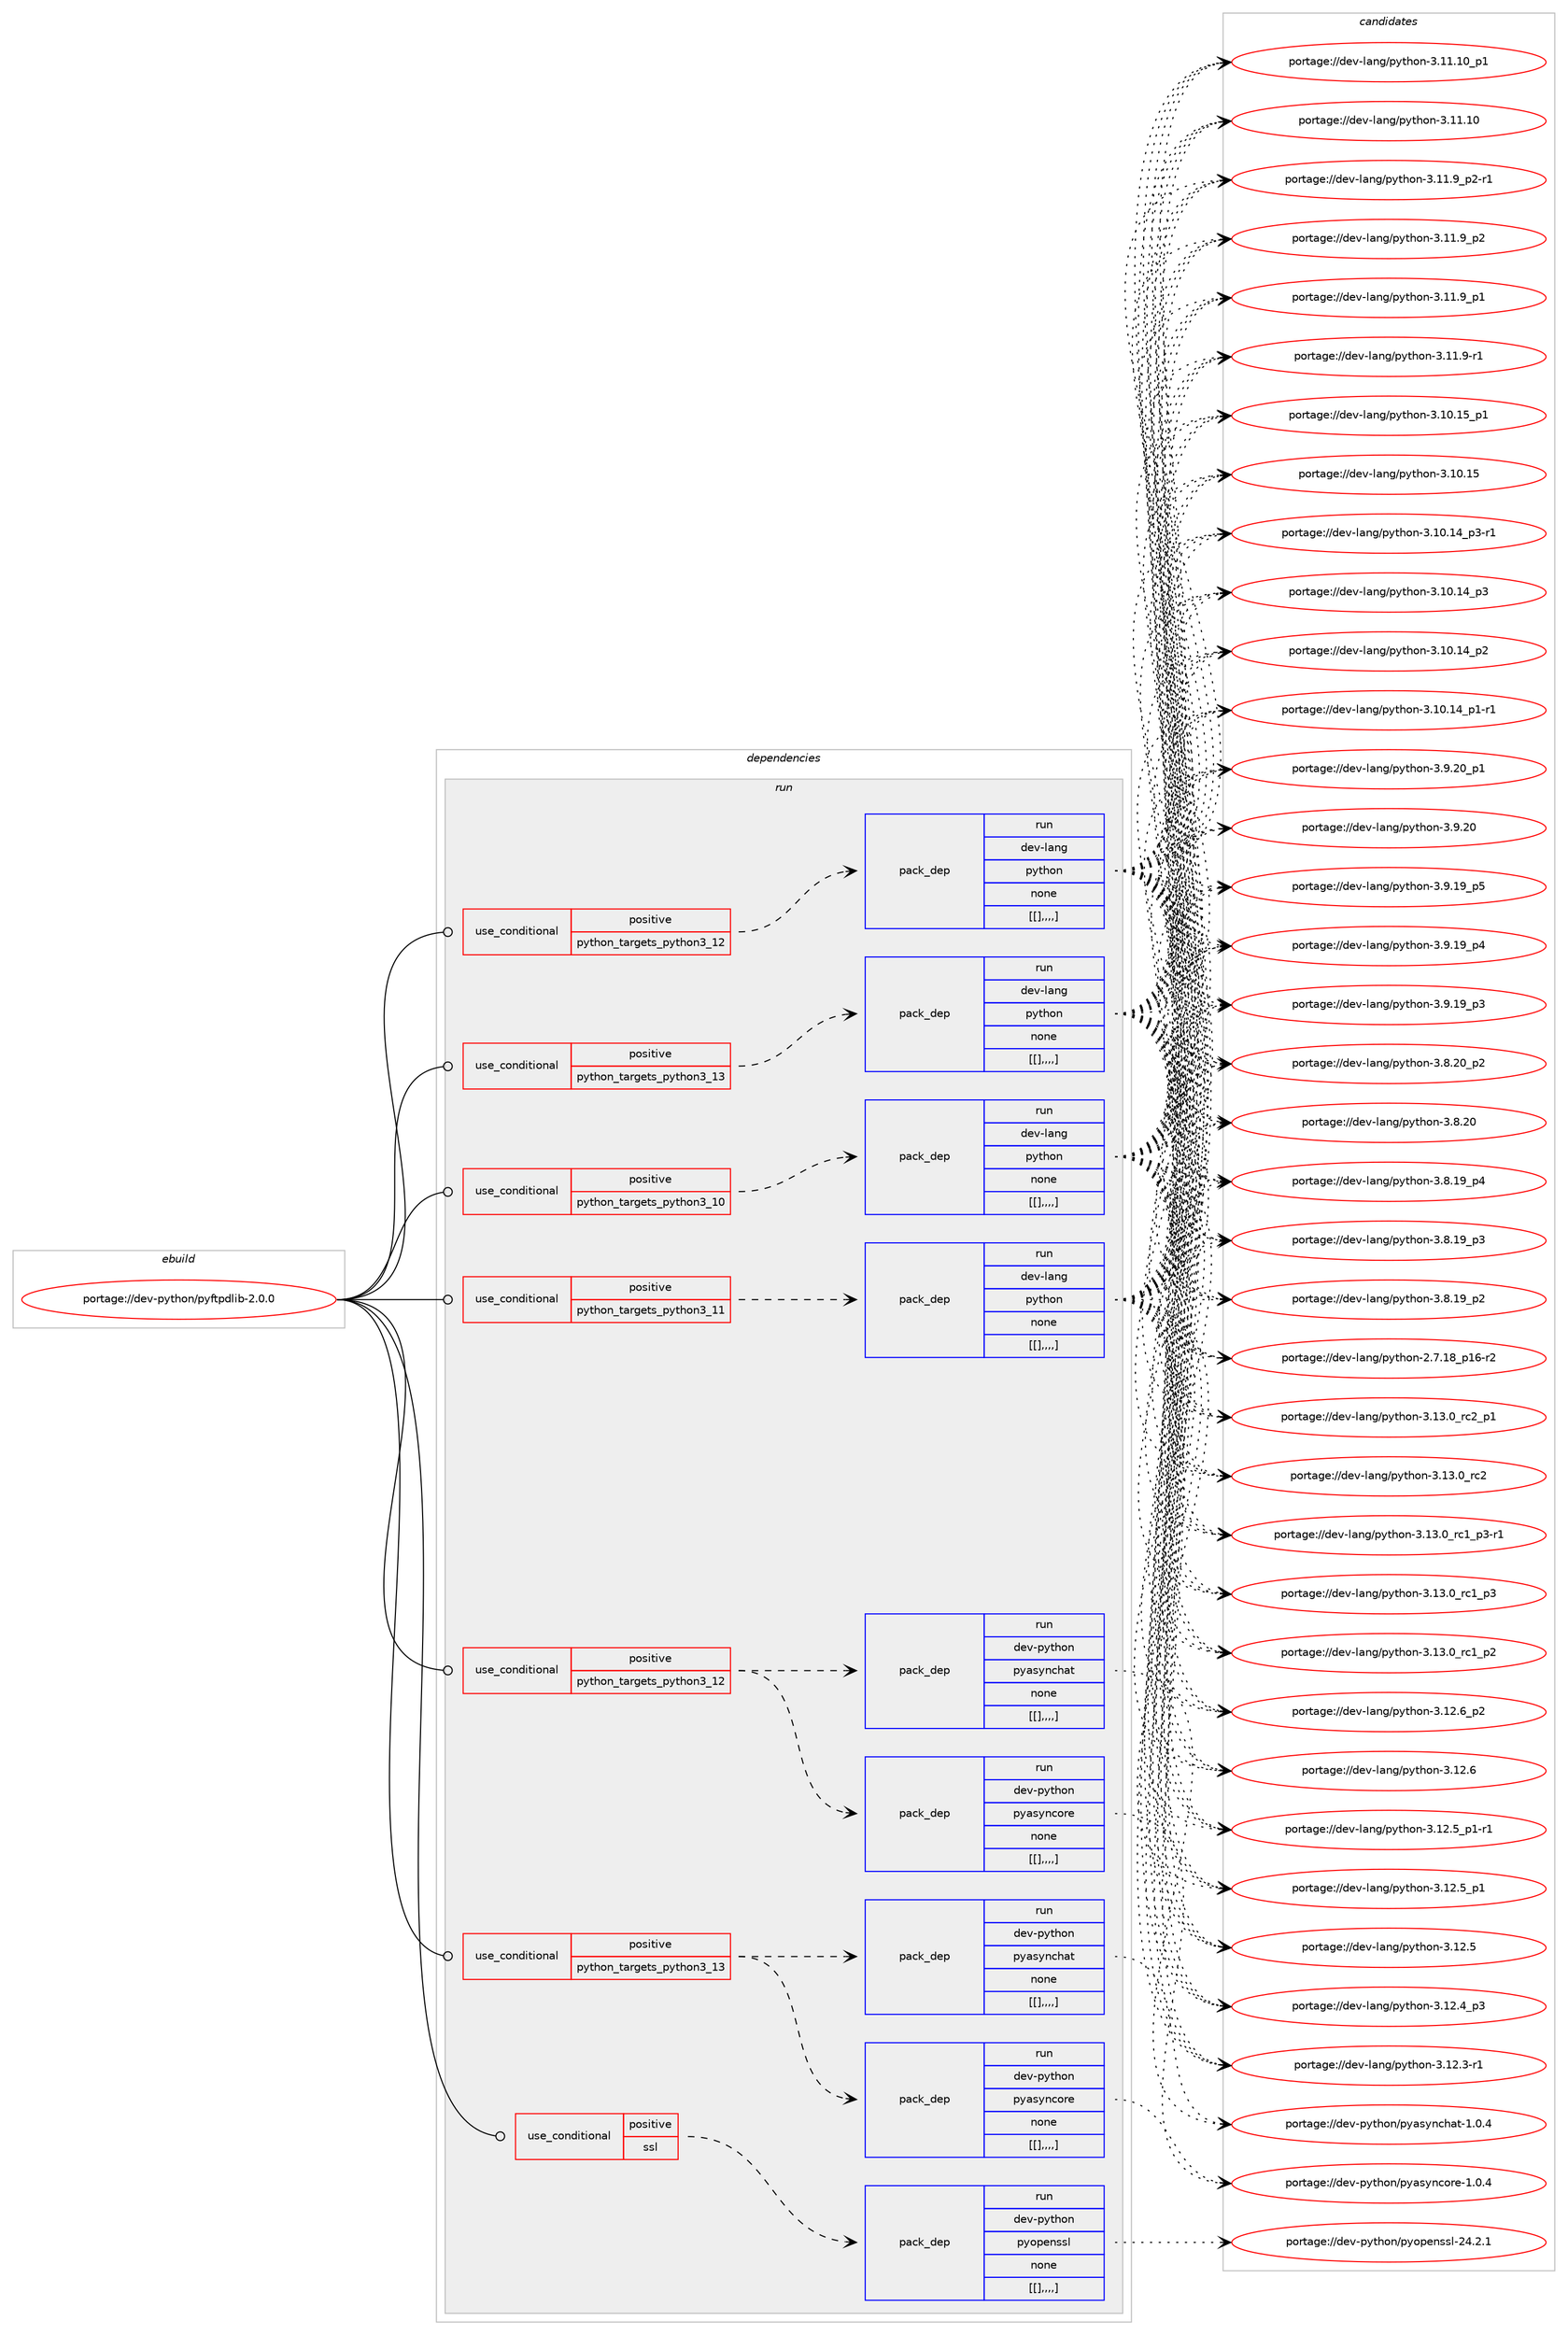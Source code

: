 digraph prolog {

# *************
# Graph options
# *************

newrank=true;
concentrate=true;
compound=true;
graph [rankdir=LR,fontname=Helvetica,fontsize=10,ranksep=1.5];#, ranksep=2.5, nodesep=0.2];
edge  [arrowhead=vee];
node  [fontname=Helvetica,fontsize=10];

# **********
# The ebuild
# **********

subgraph cluster_leftcol {
color=gray;
label=<<i>ebuild</i>>;
id [label="portage://dev-python/pyftpdlib-2.0.0", color=red, width=4, href="../dev-python/pyftpdlib-2.0.0.svg"];
}

# ****************
# The dependencies
# ****************

subgraph cluster_midcol {
color=gray;
label=<<i>dependencies</i>>;
subgraph cluster_compile {
fillcolor="#eeeeee";
style=filled;
label=<<i>compile</i>>;
}
subgraph cluster_compileandrun {
fillcolor="#eeeeee";
style=filled;
label=<<i>compile and run</i>>;
}
subgraph cluster_run {
fillcolor="#eeeeee";
style=filled;
label=<<i>run</i>>;
subgraph cond38324 {
dependency158982 [label=<<TABLE BORDER="0" CELLBORDER="1" CELLSPACING="0" CELLPADDING="4"><TR><TD ROWSPAN="3" CELLPADDING="10">use_conditional</TD></TR><TR><TD>positive</TD></TR><TR><TD>python_targets_python3_10</TD></TR></TABLE>>, shape=none, color=red];
subgraph pack119441 {
dependency158983 [label=<<TABLE BORDER="0" CELLBORDER="1" CELLSPACING="0" CELLPADDING="4" WIDTH="220"><TR><TD ROWSPAN="6" CELLPADDING="30">pack_dep</TD></TR><TR><TD WIDTH="110">run</TD></TR><TR><TD>dev-lang</TD></TR><TR><TD>python</TD></TR><TR><TD>none</TD></TR><TR><TD>[[],,,,]</TD></TR></TABLE>>, shape=none, color=blue];
}
dependency158982:e -> dependency158983:w [weight=20,style="dashed",arrowhead="vee"];
}
id:e -> dependency158982:w [weight=20,style="solid",arrowhead="odot"];
subgraph cond38325 {
dependency158984 [label=<<TABLE BORDER="0" CELLBORDER="1" CELLSPACING="0" CELLPADDING="4"><TR><TD ROWSPAN="3" CELLPADDING="10">use_conditional</TD></TR><TR><TD>positive</TD></TR><TR><TD>python_targets_python3_11</TD></TR></TABLE>>, shape=none, color=red];
subgraph pack119442 {
dependency158985 [label=<<TABLE BORDER="0" CELLBORDER="1" CELLSPACING="0" CELLPADDING="4" WIDTH="220"><TR><TD ROWSPAN="6" CELLPADDING="30">pack_dep</TD></TR><TR><TD WIDTH="110">run</TD></TR><TR><TD>dev-lang</TD></TR><TR><TD>python</TD></TR><TR><TD>none</TD></TR><TR><TD>[[],,,,]</TD></TR></TABLE>>, shape=none, color=blue];
}
dependency158984:e -> dependency158985:w [weight=20,style="dashed",arrowhead="vee"];
}
id:e -> dependency158984:w [weight=20,style="solid",arrowhead="odot"];
subgraph cond38326 {
dependency158986 [label=<<TABLE BORDER="0" CELLBORDER="1" CELLSPACING="0" CELLPADDING="4"><TR><TD ROWSPAN="3" CELLPADDING="10">use_conditional</TD></TR><TR><TD>positive</TD></TR><TR><TD>python_targets_python3_12</TD></TR></TABLE>>, shape=none, color=red];
subgraph pack119443 {
dependency158987 [label=<<TABLE BORDER="0" CELLBORDER="1" CELLSPACING="0" CELLPADDING="4" WIDTH="220"><TR><TD ROWSPAN="6" CELLPADDING="30">pack_dep</TD></TR><TR><TD WIDTH="110">run</TD></TR><TR><TD>dev-lang</TD></TR><TR><TD>python</TD></TR><TR><TD>none</TD></TR><TR><TD>[[],,,,]</TD></TR></TABLE>>, shape=none, color=blue];
}
dependency158986:e -> dependency158987:w [weight=20,style="dashed",arrowhead="vee"];
}
id:e -> dependency158986:w [weight=20,style="solid",arrowhead="odot"];
subgraph cond38327 {
dependency158988 [label=<<TABLE BORDER="0" CELLBORDER="1" CELLSPACING="0" CELLPADDING="4"><TR><TD ROWSPAN="3" CELLPADDING="10">use_conditional</TD></TR><TR><TD>positive</TD></TR><TR><TD>python_targets_python3_12</TD></TR></TABLE>>, shape=none, color=red];
subgraph pack119444 {
dependency158989 [label=<<TABLE BORDER="0" CELLBORDER="1" CELLSPACING="0" CELLPADDING="4" WIDTH="220"><TR><TD ROWSPAN="6" CELLPADDING="30">pack_dep</TD></TR><TR><TD WIDTH="110">run</TD></TR><TR><TD>dev-python</TD></TR><TR><TD>pyasynchat</TD></TR><TR><TD>none</TD></TR><TR><TD>[[],,,,]</TD></TR></TABLE>>, shape=none, color=blue];
}
dependency158988:e -> dependency158989:w [weight=20,style="dashed",arrowhead="vee"];
subgraph pack119445 {
dependency158990 [label=<<TABLE BORDER="0" CELLBORDER="1" CELLSPACING="0" CELLPADDING="4" WIDTH="220"><TR><TD ROWSPAN="6" CELLPADDING="30">pack_dep</TD></TR><TR><TD WIDTH="110">run</TD></TR><TR><TD>dev-python</TD></TR><TR><TD>pyasyncore</TD></TR><TR><TD>none</TD></TR><TR><TD>[[],,,,]</TD></TR></TABLE>>, shape=none, color=blue];
}
dependency158988:e -> dependency158990:w [weight=20,style="dashed",arrowhead="vee"];
}
id:e -> dependency158988:w [weight=20,style="solid",arrowhead="odot"];
subgraph cond38328 {
dependency158991 [label=<<TABLE BORDER="0" CELLBORDER="1" CELLSPACING="0" CELLPADDING="4"><TR><TD ROWSPAN="3" CELLPADDING="10">use_conditional</TD></TR><TR><TD>positive</TD></TR><TR><TD>python_targets_python3_13</TD></TR></TABLE>>, shape=none, color=red];
subgraph pack119446 {
dependency158992 [label=<<TABLE BORDER="0" CELLBORDER="1" CELLSPACING="0" CELLPADDING="4" WIDTH="220"><TR><TD ROWSPAN="6" CELLPADDING="30">pack_dep</TD></TR><TR><TD WIDTH="110">run</TD></TR><TR><TD>dev-lang</TD></TR><TR><TD>python</TD></TR><TR><TD>none</TD></TR><TR><TD>[[],,,,]</TD></TR></TABLE>>, shape=none, color=blue];
}
dependency158991:e -> dependency158992:w [weight=20,style="dashed",arrowhead="vee"];
}
id:e -> dependency158991:w [weight=20,style="solid",arrowhead="odot"];
subgraph cond38329 {
dependency158993 [label=<<TABLE BORDER="0" CELLBORDER="1" CELLSPACING="0" CELLPADDING="4"><TR><TD ROWSPAN="3" CELLPADDING="10">use_conditional</TD></TR><TR><TD>positive</TD></TR><TR><TD>python_targets_python3_13</TD></TR></TABLE>>, shape=none, color=red];
subgraph pack119447 {
dependency158994 [label=<<TABLE BORDER="0" CELLBORDER="1" CELLSPACING="0" CELLPADDING="4" WIDTH="220"><TR><TD ROWSPAN="6" CELLPADDING="30">pack_dep</TD></TR><TR><TD WIDTH="110">run</TD></TR><TR><TD>dev-python</TD></TR><TR><TD>pyasynchat</TD></TR><TR><TD>none</TD></TR><TR><TD>[[],,,,]</TD></TR></TABLE>>, shape=none, color=blue];
}
dependency158993:e -> dependency158994:w [weight=20,style="dashed",arrowhead="vee"];
subgraph pack119448 {
dependency158995 [label=<<TABLE BORDER="0" CELLBORDER="1" CELLSPACING="0" CELLPADDING="4" WIDTH="220"><TR><TD ROWSPAN="6" CELLPADDING="30">pack_dep</TD></TR><TR><TD WIDTH="110">run</TD></TR><TR><TD>dev-python</TD></TR><TR><TD>pyasyncore</TD></TR><TR><TD>none</TD></TR><TR><TD>[[],,,,]</TD></TR></TABLE>>, shape=none, color=blue];
}
dependency158993:e -> dependency158995:w [weight=20,style="dashed",arrowhead="vee"];
}
id:e -> dependency158993:w [weight=20,style="solid",arrowhead="odot"];
subgraph cond38330 {
dependency158996 [label=<<TABLE BORDER="0" CELLBORDER="1" CELLSPACING="0" CELLPADDING="4"><TR><TD ROWSPAN="3" CELLPADDING="10">use_conditional</TD></TR><TR><TD>positive</TD></TR><TR><TD>ssl</TD></TR></TABLE>>, shape=none, color=red];
subgraph pack119449 {
dependency158997 [label=<<TABLE BORDER="0" CELLBORDER="1" CELLSPACING="0" CELLPADDING="4" WIDTH="220"><TR><TD ROWSPAN="6" CELLPADDING="30">pack_dep</TD></TR><TR><TD WIDTH="110">run</TD></TR><TR><TD>dev-python</TD></TR><TR><TD>pyopenssl</TD></TR><TR><TD>none</TD></TR><TR><TD>[[],,,,]</TD></TR></TABLE>>, shape=none, color=blue];
}
dependency158996:e -> dependency158997:w [weight=20,style="dashed",arrowhead="vee"];
}
id:e -> dependency158996:w [weight=20,style="solid",arrowhead="odot"];
}
}

# **************
# The candidates
# **************

subgraph cluster_choices {
rank=same;
color=gray;
label=<<i>candidates</i>>;

subgraph choice119441 {
color=black;
nodesep=1;
choice100101118451089711010347112121116104111110455146495146489511499509511249 [label="portage://dev-lang/python-3.13.0_rc2_p1", color=red, width=4,href="../dev-lang/python-3.13.0_rc2_p1.svg"];
choice10010111845108971101034711212111610411111045514649514648951149950 [label="portage://dev-lang/python-3.13.0_rc2", color=red, width=4,href="../dev-lang/python-3.13.0_rc2.svg"];
choice1001011184510897110103471121211161041111104551464951464895114994995112514511449 [label="portage://dev-lang/python-3.13.0_rc1_p3-r1", color=red, width=4,href="../dev-lang/python-3.13.0_rc1_p3-r1.svg"];
choice100101118451089711010347112121116104111110455146495146489511499499511251 [label="portage://dev-lang/python-3.13.0_rc1_p3", color=red, width=4,href="../dev-lang/python-3.13.0_rc1_p3.svg"];
choice100101118451089711010347112121116104111110455146495146489511499499511250 [label="portage://dev-lang/python-3.13.0_rc1_p2", color=red, width=4,href="../dev-lang/python-3.13.0_rc1_p2.svg"];
choice100101118451089711010347112121116104111110455146495046549511250 [label="portage://dev-lang/python-3.12.6_p2", color=red, width=4,href="../dev-lang/python-3.12.6_p2.svg"];
choice10010111845108971101034711212111610411111045514649504654 [label="portage://dev-lang/python-3.12.6", color=red, width=4,href="../dev-lang/python-3.12.6.svg"];
choice1001011184510897110103471121211161041111104551464950465395112494511449 [label="portage://dev-lang/python-3.12.5_p1-r1", color=red, width=4,href="../dev-lang/python-3.12.5_p1-r1.svg"];
choice100101118451089711010347112121116104111110455146495046539511249 [label="portage://dev-lang/python-3.12.5_p1", color=red, width=4,href="../dev-lang/python-3.12.5_p1.svg"];
choice10010111845108971101034711212111610411111045514649504653 [label="portage://dev-lang/python-3.12.5", color=red, width=4,href="../dev-lang/python-3.12.5.svg"];
choice100101118451089711010347112121116104111110455146495046529511251 [label="portage://dev-lang/python-3.12.4_p3", color=red, width=4,href="../dev-lang/python-3.12.4_p3.svg"];
choice100101118451089711010347112121116104111110455146495046514511449 [label="portage://dev-lang/python-3.12.3-r1", color=red, width=4,href="../dev-lang/python-3.12.3-r1.svg"];
choice10010111845108971101034711212111610411111045514649494649489511249 [label="portage://dev-lang/python-3.11.10_p1", color=red, width=4,href="../dev-lang/python-3.11.10_p1.svg"];
choice1001011184510897110103471121211161041111104551464949464948 [label="portage://dev-lang/python-3.11.10", color=red, width=4,href="../dev-lang/python-3.11.10.svg"];
choice1001011184510897110103471121211161041111104551464949465795112504511449 [label="portage://dev-lang/python-3.11.9_p2-r1", color=red, width=4,href="../dev-lang/python-3.11.9_p2-r1.svg"];
choice100101118451089711010347112121116104111110455146494946579511250 [label="portage://dev-lang/python-3.11.9_p2", color=red, width=4,href="../dev-lang/python-3.11.9_p2.svg"];
choice100101118451089711010347112121116104111110455146494946579511249 [label="portage://dev-lang/python-3.11.9_p1", color=red, width=4,href="../dev-lang/python-3.11.9_p1.svg"];
choice100101118451089711010347112121116104111110455146494946574511449 [label="portage://dev-lang/python-3.11.9-r1", color=red, width=4,href="../dev-lang/python-3.11.9-r1.svg"];
choice10010111845108971101034711212111610411111045514649484649539511249 [label="portage://dev-lang/python-3.10.15_p1", color=red, width=4,href="../dev-lang/python-3.10.15_p1.svg"];
choice1001011184510897110103471121211161041111104551464948464953 [label="portage://dev-lang/python-3.10.15", color=red, width=4,href="../dev-lang/python-3.10.15.svg"];
choice100101118451089711010347112121116104111110455146494846495295112514511449 [label="portage://dev-lang/python-3.10.14_p3-r1", color=red, width=4,href="../dev-lang/python-3.10.14_p3-r1.svg"];
choice10010111845108971101034711212111610411111045514649484649529511251 [label="portage://dev-lang/python-3.10.14_p3", color=red, width=4,href="../dev-lang/python-3.10.14_p3.svg"];
choice10010111845108971101034711212111610411111045514649484649529511250 [label="portage://dev-lang/python-3.10.14_p2", color=red, width=4,href="../dev-lang/python-3.10.14_p2.svg"];
choice100101118451089711010347112121116104111110455146494846495295112494511449 [label="portage://dev-lang/python-3.10.14_p1-r1", color=red, width=4,href="../dev-lang/python-3.10.14_p1-r1.svg"];
choice100101118451089711010347112121116104111110455146574650489511249 [label="portage://dev-lang/python-3.9.20_p1", color=red, width=4,href="../dev-lang/python-3.9.20_p1.svg"];
choice10010111845108971101034711212111610411111045514657465048 [label="portage://dev-lang/python-3.9.20", color=red, width=4,href="../dev-lang/python-3.9.20.svg"];
choice100101118451089711010347112121116104111110455146574649579511253 [label="portage://dev-lang/python-3.9.19_p5", color=red, width=4,href="../dev-lang/python-3.9.19_p5.svg"];
choice100101118451089711010347112121116104111110455146574649579511252 [label="portage://dev-lang/python-3.9.19_p4", color=red, width=4,href="../dev-lang/python-3.9.19_p4.svg"];
choice100101118451089711010347112121116104111110455146574649579511251 [label="portage://dev-lang/python-3.9.19_p3", color=red, width=4,href="../dev-lang/python-3.9.19_p3.svg"];
choice100101118451089711010347112121116104111110455146564650489511250 [label="portage://dev-lang/python-3.8.20_p2", color=red, width=4,href="../dev-lang/python-3.8.20_p2.svg"];
choice10010111845108971101034711212111610411111045514656465048 [label="portage://dev-lang/python-3.8.20", color=red, width=4,href="../dev-lang/python-3.8.20.svg"];
choice100101118451089711010347112121116104111110455146564649579511252 [label="portage://dev-lang/python-3.8.19_p4", color=red, width=4,href="../dev-lang/python-3.8.19_p4.svg"];
choice100101118451089711010347112121116104111110455146564649579511251 [label="portage://dev-lang/python-3.8.19_p3", color=red, width=4,href="../dev-lang/python-3.8.19_p3.svg"];
choice100101118451089711010347112121116104111110455146564649579511250 [label="portage://dev-lang/python-3.8.19_p2", color=red, width=4,href="../dev-lang/python-3.8.19_p2.svg"];
choice100101118451089711010347112121116104111110455046554649569511249544511450 [label="portage://dev-lang/python-2.7.18_p16-r2", color=red, width=4,href="../dev-lang/python-2.7.18_p16-r2.svg"];
dependency158983:e -> choice100101118451089711010347112121116104111110455146495146489511499509511249:w [style=dotted,weight="100"];
dependency158983:e -> choice10010111845108971101034711212111610411111045514649514648951149950:w [style=dotted,weight="100"];
dependency158983:e -> choice1001011184510897110103471121211161041111104551464951464895114994995112514511449:w [style=dotted,weight="100"];
dependency158983:e -> choice100101118451089711010347112121116104111110455146495146489511499499511251:w [style=dotted,weight="100"];
dependency158983:e -> choice100101118451089711010347112121116104111110455146495146489511499499511250:w [style=dotted,weight="100"];
dependency158983:e -> choice100101118451089711010347112121116104111110455146495046549511250:w [style=dotted,weight="100"];
dependency158983:e -> choice10010111845108971101034711212111610411111045514649504654:w [style=dotted,weight="100"];
dependency158983:e -> choice1001011184510897110103471121211161041111104551464950465395112494511449:w [style=dotted,weight="100"];
dependency158983:e -> choice100101118451089711010347112121116104111110455146495046539511249:w [style=dotted,weight="100"];
dependency158983:e -> choice10010111845108971101034711212111610411111045514649504653:w [style=dotted,weight="100"];
dependency158983:e -> choice100101118451089711010347112121116104111110455146495046529511251:w [style=dotted,weight="100"];
dependency158983:e -> choice100101118451089711010347112121116104111110455146495046514511449:w [style=dotted,weight="100"];
dependency158983:e -> choice10010111845108971101034711212111610411111045514649494649489511249:w [style=dotted,weight="100"];
dependency158983:e -> choice1001011184510897110103471121211161041111104551464949464948:w [style=dotted,weight="100"];
dependency158983:e -> choice1001011184510897110103471121211161041111104551464949465795112504511449:w [style=dotted,weight="100"];
dependency158983:e -> choice100101118451089711010347112121116104111110455146494946579511250:w [style=dotted,weight="100"];
dependency158983:e -> choice100101118451089711010347112121116104111110455146494946579511249:w [style=dotted,weight="100"];
dependency158983:e -> choice100101118451089711010347112121116104111110455146494946574511449:w [style=dotted,weight="100"];
dependency158983:e -> choice10010111845108971101034711212111610411111045514649484649539511249:w [style=dotted,weight="100"];
dependency158983:e -> choice1001011184510897110103471121211161041111104551464948464953:w [style=dotted,weight="100"];
dependency158983:e -> choice100101118451089711010347112121116104111110455146494846495295112514511449:w [style=dotted,weight="100"];
dependency158983:e -> choice10010111845108971101034711212111610411111045514649484649529511251:w [style=dotted,weight="100"];
dependency158983:e -> choice10010111845108971101034711212111610411111045514649484649529511250:w [style=dotted,weight="100"];
dependency158983:e -> choice100101118451089711010347112121116104111110455146494846495295112494511449:w [style=dotted,weight="100"];
dependency158983:e -> choice100101118451089711010347112121116104111110455146574650489511249:w [style=dotted,weight="100"];
dependency158983:e -> choice10010111845108971101034711212111610411111045514657465048:w [style=dotted,weight="100"];
dependency158983:e -> choice100101118451089711010347112121116104111110455146574649579511253:w [style=dotted,weight="100"];
dependency158983:e -> choice100101118451089711010347112121116104111110455146574649579511252:w [style=dotted,weight="100"];
dependency158983:e -> choice100101118451089711010347112121116104111110455146574649579511251:w [style=dotted,weight="100"];
dependency158983:e -> choice100101118451089711010347112121116104111110455146564650489511250:w [style=dotted,weight="100"];
dependency158983:e -> choice10010111845108971101034711212111610411111045514656465048:w [style=dotted,weight="100"];
dependency158983:e -> choice100101118451089711010347112121116104111110455146564649579511252:w [style=dotted,weight="100"];
dependency158983:e -> choice100101118451089711010347112121116104111110455146564649579511251:w [style=dotted,weight="100"];
dependency158983:e -> choice100101118451089711010347112121116104111110455146564649579511250:w [style=dotted,weight="100"];
dependency158983:e -> choice100101118451089711010347112121116104111110455046554649569511249544511450:w [style=dotted,weight="100"];
}
subgraph choice119442 {
color=black;
nodesep=1;
choice100101118451089711010347112121116104111110455146495146489511499509511249 [label="portage://dev-lang/python-3.13.0_rc2_p1", color=red, width=4,href="../dev-lang/python-3.13.0_rc2_p1.svg"];
choice10010111845108971101034711212111610411111045514649514648951149950 [label="portage://dev-lang/python-3.13.0_rc2", color=red, width=4,href="../dev-lang/python-3.13.0_rc2.svg"];
choice1001011184510897110103471121211161041111104551464951464895114994995112514511449 [label="portage://dev-lang/python-3.13.0_rc1_p3-r1", color=red, width=4,href="../dev-lang/python-3.13.0_rc1_p3-r1.svg"];
choice100101118451089711010347112121116104111110455146495146489511499499511251 [label="portage://dev-lang/python-3.13.0_rc1_p3", color=red, width=4,href="../dev-lang/python-3.13.0_rc1_p3.svg"];
choice100101118451089711010347112121116104111110455146495146489511499499511250 [label="portage://dev-lang/python-3.13.0_rc1_p2", color=red, width=4,href="../dev-lang/python-3.13.0_rc1_p2.svg"];
choice100101118451089711010347112121116104111110455146495046549511250 [label="portage://dev-lang/python-3.12.6_p2", color=red, width=4,href="../dev-lang/python-3.12.6_p2.svg"];
choice10010111845108971101034711212111610411111045514649504654 [label="portage://dev-lang/python-3.12.6", color=red, width=4,href="../dev-lang/python-3.12.6.svg"];
choice1001011184510897110103471121211161041111104551464950465395112494511449 [label="portage://dev-lang/python-3.12.5_p1-r1", color=red, width=4,href="../dev-lang/python-3.12.5_p1-r1.svg"];
choice100101118451089711010347112121116104111110455146495046539511249 [label="portage://dev-lang/python-3.12.5_p1", color=red, width=4,href="../dev-lang/python-3.12.5_p1.svg"];
choice10010111845108971101034711212111610411111045514649504653 [label="portage://dev-lang/python-3.12.5", color=red, width=4,href="../dev-lang/python-3.12.5.svg"];
choice100101118451089711010347112121116104111110455146495046529511251 [label="portage://dev-lang/python-3.12.4_p3", color=red, width=4,href="../dev-lang/python-3.12.4_p3.svg"];
choice100101118451089711010347112121116104111110455146495046514511449 [label="portage://dev-lang/python-3.12.3-r1", color=red, width=4,href="../dev-lang/python-3.12.3-r1.svg"];
choice10010111845108971101034711212111610411111045514649494649489511249 [label="portage://dev-lang/python-3.11.10_p1", color=red, width=4,href="../dev-lang/python-3.11.10_p1.svg"];
choice1001011184510897110103471121211161041111104551464949464948 [label="portage://dev-lang/python-3.11.10", color=red, width=4,href="../dev-lang/python-3.11.10.svg"];
choice1001011184510897110103471121211161041111104551464949465795112504511449 [label="portage://dev-lang/python-3.11.9_p2-r1", color=red, width=4,href="../dev-lang/python-3.11.9_p2-r1.svg"];
choice100101118451089711010347112121116104111110455146494946579511250 [label="portage://dev-lang/python-3.11.9_p2", color=red, width=4,href="../dev-lang/python-3.11.9_p2.svg"];
choice100101118451089711010347112121116104111110455146494946579511249 [label="portage://dev-lang/python-3.11.9_p1", color=red, width=4,href="../dev-lang/python-3.11.9_p1.svg"];
choice100101118451089711010347112121116104111110455146494946574511449 [label="portage://dev-lang/python-3.11.9-r1", color=red, width=4,href="../dev-lang/python-3.11.9-r1.svg"];
choice10010111845108971101034711212111610411111045514649484649539511249 [label="portage://dev-lang/python-3.10.15_p1", color=red, width=4,href="../dev-lang/python-3.10.15_p1.svg"];
choice1001011184510897110103471121211161041111104551464948464953 [label="portage://dev-lang/python-3.10.15", color=red, width=4,href="../dev-lang/python-3.10.15.svg"];
choice100101118451089711010347112121116104111110455146494846495295112514511449 [label="portage://dev-lang/python-3.10.14_p3-r1", color=red, width=4,href="../dev-lang/python-3.10.14_p3-r1.svg"];
choice10010111845108971101034711212111610411111045514649484649529511251 [label="portage://dev-lang/python-3.10.14_p3", color=red, width=4,href="../dev-lang/python-3.10.14_p3.svg"];
choice10010111845108971101034711212111610411111045514649484649529511250 [label="portage://dev-lang/python-3.10.14_p2", color=red, width=4,href="../dev-lang/python-3.10.14_p2.svg"];
choice100101118451089711010347112121116104111110455146494846495295112494511449 [label="portage://dev-lang/python-3.10.14_p1-r1", color=red, width=4,href="../dev-lang/python-3.10.14_p1-r1.svg"];
choice100101118451089711010347112121116104111110455146574650489511249 [label="portage://dev-lang/python-3.9.20_p1", color=red, width=4,href="../dev-lang/python-3.9.20_p1.svg"];
choice10010111845108971101034711212111610411111045514657465048 [label="portage://dev-lang/python-3.9.20", color=red, width=4,href="../dev-lang/python-3.9.20.svg"];
choice100101118451089711010347112121116104111110455146574649579511253 [label="portage://dev-lang/python-3.9.19_p5", color=red, width=4,href="../dev-lang/python-3.9.19_p5.svg"];
choice100101118451089711010347112121116104111110455146574649579511252 [label="portage://dev-lang/python-3.9.19_p4", color=red, width=4,href="../dev-lang/python-3.9.19_p4.svg"];
choice100101118451089711010347112121116104111110455146574649579511251 [label="portage://dev-lang/python-3.9.19_p3", color=red, width=4,href="../dev-lang/python-3.9.19_p3.svg"];
choice100101118451089711010347112121116104111110455146564650489511250 [label="portage://dev-lang/python-3.8.20_p2", color=red, width=4,href="../dev-lang/python-3.8.20_p2.svg"];
choice10010111845108971101034711212111610411111045514656465048 [label="portage://dev-lang/python-3.8.20", color=red, width=4,href="../dev-lang/python-3.8.20.svg"];
choice100101118451089711010347112121116104111110455146564649579511252 [label="portage://dev-lang/python-3.8.19_p4", color=red, width=4,href="../dev-lang/python-3.8.19_p4.svg"];
choice100101118451089711010347112121116104111110455146564649579511251 [label="portage://dev-lang/python-3.8.19_p3", color=red, width=4,href="../dev-lang/python-3.8.19_p3.svg"];
choice100101118451089711010347112121116104111110455146564649579511250 [label="portage://dev-lang/python-3.8.19_p2", color=red, width=4,href="../dev-lang/python-3.8.19_p2.svg"];
choice100101118451089711010347112121116104111110455046554649569511249544511450 [label="portage://dev-lang/python-2.7.18_p16-r2", color=red, width=4,href="../dev-lang/python-2.7.18_p16-r2.svg"];
dependency158985:e -> choice100101118451089711010347112121116104111110455146495146489511499509511249:w [style=dotted,weight="100"];
dependency158985:e -> choice10010111845108971101034711212111610411111045514649514648951149950:w [style=dotted,weight="100"];
dependency158985:e -> choice1001011184510897110103471121211161041111104551464951464895114994995112514511449:w [style=dotted,weight="100"];
dependency158985:e -> choice100101118451089711010347112121116104111110455146495146489511499499511251:w [style=dotted,weight="100"];
dependency158985:e -> choice100101118451089711010347112121116104111110455146495146489511499499511250:w [style=dotted,weight="100"];
dependency158985:e -> choice100101118451089711010347112121116104111110455146495046549511250:w [style=dotted,weight="100"];
dependency158985:e -> choice10010111845108971101034711212111610411111045514649504654:w [style=dotted,weight="100"];
dependency158985:e -> choice1001011184510897110103471121211161041111104551464950465395112494511449:w [style=dotted,weight="100"];
dependency158985:e -> choice100101118451089711010347112121116104111110455146495046539511249:w [style=dotted,weight="100"];
dependency158985:e -> choice10010111845108971101034711212111610411111045514649504653:w [style=dotted,weight="100"];
dependency158985:e -> choice100101118451089711010347112121116104111110455146495046529511251:w [style=dotted,weight="100"];
dependency158985:e -> choice100101118451089711010347112121116104111110455146495046514511449:w [style=dotted,weight="100"];
dependency158985:e -> choice10010111845108971101034711212111610411111045514649494649489511249:w [style=dotted,weight="100"];
dependency158985:e -> choice1001011184510897110103471121211161041111104551464949464948:w [style=dotted,weight="100"];
dependency158985:e -> choice1001011184510897110103471121211161041111104551464949465795112504511449:w [style=dotted,weight="100"];
dependency158985:e -> choice100101118451089711010347112121116104111110455146494946579511250:w [style=dotted,weight="100"];
dependency158985:e -> choice100101118451089711010347112121116104111110455146494946579511249:w [style=dotted,weight="100"];
dependency158985:e -> choice100101118451089711010347112121116104111110455146494946574511449:w [style=dotted,weight="100"];
dependency158985:e -> choice10010111845108971101034711212111610411111045514649484649539511249:w [style=dotted,weight="100"];
dependency158985:e -> choice1001011184510897110103471121211161041111104551464948464953:w [style=dotted,weight="100"];
dependency158985:e -> choice100101118451089711010347112121116104111110455146494846495295112514511449:w [style=dotted,weight="100"];
dependency158985:e -> choice10010111845108971101034711212111610411111045514649484649529511251:w [style=dotted,weight="100"];
dependency158985:e -> choice10010111845108971101034711212111610411111045514649484649529511250:w [style=dotted,weight="100"];
dependency158985:e -> choice100101118451089711010347112121116104111110455146494846495295112494511449:w [style=dotted,weight="100"];
dependency158985:e -> choice100101118451089711010347112121116104111110455146574650489511249:w [style=dotted,weight="100"];
dependency158985:e -> choice10010111845108971101034711212111610411111045514657465048:w [style=dotted,weight="100"];
dependency158985:e -> choice100101118451089711010347112121116104111110455146574649579511253:w [style=dotted,weight="100"];
dependency158985:e -> choice100101118451089711010347112121116104111110455146574649579511252:w [style=dotted,weight="100"];
dependency158985:e -> choice100101118451089711010347112121116104111110455146574649579511251:w [style=dotted,weight="100"];
dependency158985:e -> choice100101118451089711010347112121116104111110455146564650489511250:w [style=dotted,weight="100"];
dependency158985:e -> choice10010111845108971101034711212111610411111045514656465048:w [style=dotted,weight="100"];
dependency158985:e -> choice100101118451089711010347112121116104111110455146564649579511252:w [style=dotted,weight="100"];
dependency158985:e -> choice100101118451089711010347112121116104111110455146564649579511251:w [style=dotted,weight="100"];
dependency158985:e -> choice100101118451089711010347112121116104111110455146564649579511250:w [style=dotted,weight="100"];
dependency158985:e -> choice100101118451089711010347112121116104111110455046554649569511249544511450:w [style=dotted,weight="100"];
}
subgraph choice119443 {
color=black;
nodesep=1;
choice100101118451089711010347112121116104111110455146495146489511499509511249 [label="portage://dev-lang/python-3.13.0_rc2_p1", color=red, width=4,href="../dev-lang/python-3.13.0_rc2_p1.svg"];
choice10010111845108971101034711212111610411111045514649514648951149950 [label="portage://dev-lang/python-3.13.0_rc2", color=red, width=4,href="../dev-lang/python-3.13.0_rc2.svg"];
choice1001011184510897110103471121211161041111104551464951464895114994995112514511449 [label="portage://dev-lang/python-3.13.0_rc1_p3-r1", color=red, width=4,href="../dev-lang/python-3.13.0_rc1_p3-r1.svg"];
choice100101118451089711010347112121116104111110455146495146489511499499511251 [label="portage://dev-lang/python-3.13.0_rc1_p3", color=red, width=4,href="../dev-lang/python-3.13.0_rc1_p3.svg"];
choice100101118451089711010347112121116104111110455146495146489511499499511250 [label="portage://dev-lang/python-3.13.0_rc1_p2", color=red, width=4,href="../dev-lang/python-3.13.0_rc1_p2.svg"];
choice100101118451089711010347112121116104111110455146495046549511250 [label="portage://dev-lang/python-3.12.6_p2", color=red, width=4,href="../dev-lang/python-3.12.6_p2.svg"];
choice10010111845108971101034711212111610411111045514649504654 [label="portage://dev-lang/python-3.12.6", color=red, width=4,href="../dev-lang/python-3.12.6.svg"];
choice1001011184510897110103471121211161041111104551464950465395112494511449 [label="portage://dev-lang/python-3.12.5_p1-r1", color=red, width=4,href="../dev-lang/python-3.12.5_p1-r1.svg"];
choice100101118451089711010347112121116104111110455146495046539511249 [label="portage://dev-lang/python-3.12.5_p1", color=red, width=4,href="../dev-lang/python-3.12.5_p1.svg"];
choice10010111845108971101034711212111610411111045514649504653 [label="portage://dev-lang/python-3.12.5", color=red, width=4,href="../dev-lang/python-3.12.5.svg"];
choice100101118451089711010347112121116104111110455146495046529511251 [label="portage://dev-lang/python-3.12.4_p3", color=red, width=4,href="../dev-lang/python-3.12.4_p3.svg"];
choice100101118451089711010347112121116104111110455146495046514511449 [label="portage://dev-lang/python-3.12.3-r1", color=red, width=4,href="../dev-lang/python-3.12.3-r1.svg"];
choice10010111845108971101034711212111610411111045514649494649489511249 [label="portage://dev-lang/python-3.11.10_p1", color=red, width=4,href="../dev-lang/python-3.11.10_p1.svg"];
choice1001011184510897110103471121211161041111104551464949464948 [label="portage://dev-lang/python-3.11.10", color=red, width=4,href="../dev-lang/python-3.11.10.svg"];
choice1001011184510897110103471121211161041111104551464949465795112504511449 [label="portage://dev-lang/python-3.11.9_p2-r1", color=red, width=4,href="../dev-lang/python-3.11.9_p2-r1.svg"];
choice100101118451089711010347112121116104111110455146494946579511250 [label="portage://dev-lang/python-3.11.9_p2", color=red, width=4,href="../dev-lang/python-3.11.9_p2.svg"];
choice100101118451089711010347112121116104111110455146494946579511249 [label="portage://dev-lang/python-3.11.9_p1", color=red, width=4,href="../dev-lang/python-3.11.9_p1.svg"];
choice100101118451089711010347112121116104111110455146494946574511449 [label="portage://dev-lang/python-3.11.9-r1", color=red, width=4,href="../dev-lang/python-3.11.9-r1.svg"];
choice10010111845108971101034711212111610411111045514649484649539511249 [label="portage://dev-lang/python-3.10.15_p1", color=red, width=4,href="../dev-lang/python-3.10.15_p1.svg"];
choice1001011184510897110103471121211161041111104551464948464953 [label="portage://dev-lang/python-3.10.15", color=red, width=4,href="../dev-lang/python-3.10.15.svg"];
choice100101118451089711010347112121116104111110455146494846495295112514511449 [label="portage://dev-lang/python-3.10.14_p3-r1", color=red, width=4,href="../dev-lang/python-3.10.14_p3-r1.svg"];
choice10010111845108971101034711212111610411111045514649484649529511251 [label="portage://dev-lang/python-3.10.14_p3", color=red, width=4,href="../dev-lang/python-3.10.14_p3.svg"];
choice10010111845108971101034711212111610411111045514649484649529511250 [label="portage://dev-lang/python-3.10.14_p2", color=red, width=4,href="../dev-lang/python-3.10.14_p2.svg"];
choice100101118451089711010347112121116104111110455146494846495295112494511449 [label="portage://dev-lang/python-3.10.14_p1-r1", color=red, width=4,href="../dev-lang/python-3.10.14_p1-r1.svg"];
choice100101118451089711010347112121116104111110455146574650489511249 [label="portage://dev-lang/python-3.9.20_p1", color=red, width=4,href="../dev-lang/python-3.9.20_p1.svg"];
choice10010111845108971101034711212111610411111045514657465048 [label="portage://dev-lang/python-3.9.20", color=red, width=4,href="../dev-lang/python-3.9.20.svg"];
choice100101118451089711010347112121116104111110455146574649579511253 [label="portage://dev-lang/python-3.9.19_p5", color=red, width=4,href="../dev-lang/python-3.9.19_p5.svg"];
choice100101118451089711010347112121116104111110455146574649579511252 [label="portage://dev-lang/python-3.9.19_p4", color=red, width=4,href="../dev-lang/python-3.9.19_p4.svg"];
choice100101118451089711010347112121116104111110455146574649579511251 [label="portage://dev-lang/python-3.9.19_p3", color=red, width=4,href="../dev-lang/python-3.9.19_p3.svg"];
choice100101118451089711010347112121116104111110455146564650489511250 [label="portage://dev-lang/python-3.8.20_p2", color=red, width=4,href="../dev-lang/python-3.8.20_p2.svg"];
choice10010111845108971101034711212111610411111045514656465048 [label="portage://dev-lang/python-3.8.20", color=red, width=4,href="../dev-lang/python-3.8.20.svg"];
choice100101118451089711010347112121116104111110455146564649579511252 [label="portage://dev-lang/python-3.8.19_p4", color=red, width=4,href="../dev-lang/python-3.8.19_p4.svg"];
choice100101118451089711010347112121116104111110455146564649579511251 [label="portage://dev-lang/python-3.8.19_p3", color=red, width=4,href="../dev-lang/python-3.8.19_p3.svg"];
choice100101118451089711010347112121116104111110455146564649579511250 [label="portage://dev-lang/python-3.8.19_p2", color=red, width=4,href="../dev-lang/python-3.8.19_p2.svg"];
choice100101118451089711010347112121116104111110455046554649569511249544511450 [label="portage://dev-lang/python-2.7.18_p16-r2", color=red, width=4,href="../dev-lang/python-2.7.18_p16-r2.svg"];
dependency158987:e -> choice100101118451089711010347112121116104111110455146495146489511499509511249:w [style=dotted,weight="100"];
dependency158987:e -> choice10010111845108971101034711212111610411111045514649514648951149950:w [style=dotted,weight="100"];
dependency158987:e -> choice1001011184510897110103471121211161041111104551464951464895114994995112514511449:w [style=dotted,weight="100"];
dependency158987:e -> choice100101118451089711010347112121116104111110455146495146489511499499511251:w [style=dotted,weight="100"];
dependency158987:e -> choice100101118451089711010347112121116104111110455146495146489511499499511250:w [style=dotted,weight="100"];
dependency158987:e -> choice100101118451089711010347112121116104111110455146495046549511250:w [style=dotted,weight="100"];
dependency158987:e -> choice10010111845108971101034711212111610411111045514649504654:w [style=dotted,weight="100"];
dependency158987:e -> choice1001011184510897110103471121211161041111104551464950465395112494511449:w [style=dotted,weight="100"];
dependency158987:e -> choice100101118451089711010347112121116104111110455146495046539511249:w [style=dotted,weight="100"];
dependency158987:e -> choice10010111845108971101034711212111610411111045514649504653:w [style=dotted,weight="100"];
dependency158987:e -> choice100101118451089711010347112121116104111110455146495046529511251:w [style=dotted,weight="100"];
dependency158987:e -> choice100101118451089711010347112121116104111110455146495046514511449:w [style=dotted,weight="100"];
dependency158987:e -> choice10010111845108971101034711212111610411111045514649494649489511249:w [style=dotted,weight="100"];
dependency158987:e -> choice1001011184510897110103471121211161041111104551464949464948:w [style=dotted,weight="100"];
dependency158987:e -> choice1001011184510897110103471121211161041111104551464949465795112504511449:w [style=dotted,weight="100"];
dependency158987:e -> choice100101118451089711010347112121116104111110455146494946579511250:w [style=dotted,weight="100"];
dependency158987:e -> choice100101118451089711010347112121116104111110455146494946579511249:w [style=dotted,weight="100"];
dependency158987:e -> choice100101118451089711010347112121116104111110455146494946574511449:w [style=dotted,weight="100"];
dependency158987:e -> choice10010111845108971101034711212111610411111045514649484649539511249:w [style=dotted,weight="100"];
dependency158987:e -> choice1001011184510897110103471121211161041111104551464948464953:w [style=dotted,weight="100"];
dependency158987:e -> choice100101118451089711010347112121116104111110455146494846495295112514511449:w [style=dotted,weight="100"];
dependency158987:e -> choice10010111845108971101034711212111610411111045514649484649529511251:w [style=dotted,weight="100"];
dependency158987:e -> choice10010111845108971101034711212111610411111045514649484649529511250:w [style=dotted,weight="100"];
dependency158987:e -> choice100101118451089711010347112121116104111110455146494846495295112494511449:w [style=dotted,weight="100"];
dependency158987:e -> choice100101118451089711010347112121116104111110455146574650489511249:w [style=dotted,weight="100"];
dependency158987:e -> choice10010111845108971101034711212111610411111045514657465048:w [style=dotted,weight="100"];
dependency158987:e -> choice100101118451089711010347112121116104111110455146574649579511253:w [style=dotted,weight="100"];
dependency158987:e -> choice100101118451089711010347112121116104111110455146574649579511252:w [style=dotted,weight="100"];
dependency158987:e -> choice100101118451089711010347112121116104111110455146574649579511251:w [style=dotted,weight="100"];
dependency158987:e -> choice100101118451089711010347112121116104111110455146564650489511250:w [style=dotted,weight="100"];
dependency158987:e -> choice10010111845108971101034711212111610411111045514656465048:w [style=dotted,weight="100"];
dependency158987:e -> choice100101118451089711010347112121116104111110455146564649579511252:w [style=dotted,weight="100"];
dependency158987:e -> choice100101118451089711010347112121116104111110455146564649579511251:w [style=dotted,weight="100"];
dependency158987:e -> choice100101118451089711010347112121116104111110455146564649579511250:w [style=dotted,weight="100"];
dependency158987:e -> choice100101118451089711010347112121116104111110455046554649569511249544511450:w [style=dotted,weight="100"];
}
subgraph choice119444 {
color=black;
nodesep=1;
choice1001011184511212111610411111047112121971151211109910497116454946484652 [label="portage://dev-python/pyasynchat-1.0.4", color=red, width=4,href="../dev-python/pyasynchat-1.0.4.svg"];
dependency158989:e -> choice1001011184511212111610411111047112121971151211109910497116454946484652:w [style=dotted,weight="100"];
}
subgraph choice119445 {
color=black;
nodesep=1;
choice10010111845112121116104111110471121219711512111099111114101454946484652 [label="portage://dev-python/pyasyncore-1.0.4", color=red, width=4,href="../dev-python/pyasyncore-1.0.4.svg"];
dependency158990:e -> choice10010111845112121116104111110471121219711512111099111114101454946484652:w [style=dotted,weight="100"];
}
subgraph choice119446 {
color=black;
nodesep=1;
choice100101118451089711010347112121116104111110455146495146489511499509511249 [label="portage://dev-lang/python-3.13.0_rc2_p1", color=red, width=4,href="../dev-lang/python-3.13.0_rc2_p1.svg"];
choice10010111845108971101034711212111610411111045514649514648951149950 [label="portage://dev-lang/python-3.13.0_rc2", color=red, width=4,href="../dev-lang/python-3.13.0_rc2.svg"];
choice1001011184510897110103471121211161041111104551464951464895114994995112514511449 [label="portage://dev-lang/python-3.13.0_rc1_p3-r1", color=red, width=4,href="../dev-lang/python-3.13.0_rc1_p3-r1.svg"];
choice100101118451089711010347112121116104111110455146495146489511499499511251 [label="portage://dev-lang/python-3.13.0_rc1_p3", color=red, width=4,href="../dev-lang/python-3.13.0_rc1_p3.svg"];
choice100101118451089711010347112121116104111110455146495146489511499499511250 [label="portage://dev-lang/python-3.13.0_rc1_p2", color=red, width=4,href="../dev-lang/python-3.13.0_rc1_p2.svg"];
choice100101118451089711010347112121116104111110455146495046549511250 [label="portage://dev-lang/python-3.12.6_p2", color=red, width=4,href="../dev-lang/python-3.12.6_p2.svg"];
choice10010111845108971101034711212111610411111045514649504654 [label="portage://dev-lang/python-3.12.6", color=red, width=4,href="../dev-lang/python-3.12.6.svg"];
choice1001011184510897110103471121211161041111104551464950465395112494511449 [label="portage://dev-lang/python-3.12.5_p1-r1", color=red, width=4,href="../dev-lang/python-3.12.5_p1-r1.svg"];
choice100101118451089711010347112121116104111110455146495046539511249 [label="portage://dev-lang/python-3.12.5_p1", color=red, width=4,href="../dev-lang/python-3.12.5_p1.svg"];
choice10010111845108971101034711212111610411111045514649504653 [label="portage://dev-lang/python-3.12.5", color=red, width=4,href="../dev-lang/python-3.12.5.svg"];
choice100101118451089711010347112121116104111110455146495046529511251 [label="portage://dev-lang/python-3.12.4_p3", color=red, width=4,href="../dev-lang/python-3.12.4_p3.svg"];
choice100101118451089711010347112121116104111110455146495046514511449 [label="portage://dev-lang/python-3.12.3-r1", color=red, width=4,href="../dev-lang/python-3.12.3-r1.svg"];
choice10010111845108971101034711212111610411111045514649494649489511249 [label="portage://dev-lang/python-3.11.10_p1", color=red, width=4,href="../dev-lang/python-3.11.10_p1.svg"];
choice1001011184510897110103471121211161041111104551464949464948 [label="portage://dev-lang/python-3.11.10", color=red, width=4,href="../dev-lang/python-3.11.10.svg"];
choice1001011184510897110103471121211161041111104551464949465795112504511449 [label="portage://dev-lang/python-3.11.9_p2-r1", color=red, width=4,href="../dev-lang/python-3.11.9_p2-r1.svg"];
choice100101118451089711010347112121116104111110455146494946579511250 [label="portage://dev-lang/python-3.11.9_p2", color=red, width=4,href="../dev-lang/python-3.11.9_p2.svg"];
choice100101118451089711010347112121116104111110455146494946579511249 [label="portage://dev-lang/python-3.11.9_p1", color=red, width=4,href="../dev-lang/python-3.11.9_p1.svg"];
choice100101118451089711010347112121116104111110455146494946574511449 [label="portage://dev-lang/python-3.11.9-r1", color=red, width=4,href="../dev-lang/python-3.11.9-r1.svg"];
choice10010111845108971101034711212111610411111045514649484649539511249 [label="portage://dev-lang/python-3.10.15_p1", color=red, width=4,href="../dev-lang/python-3.10.15_p1.svg"];
choice1001011184510897110103471121211161041111104551464948464953 [label="portage://dev-lang/python-3.10.15", color=red, width=4,href="../dev-lang/python-3.10.15.svg"];
choice100101118451089711010347112121116104111110455146494846495295112514511449 [label="portage://dev-lang/python-3.10.14_p3-r1", color=red, width=4,href="../dev-lang/python-3.10.14_p3-r1.svg"];
choice10010111845108971101034711212111610411111045514649484649529511251 [label="portage://dev-lang/python-3.10.14_p3", color=red, width=4,href="../dev-lang/python-3.10.14_p3.svg"];
choice10010111845108971101034711212111610411111045514649484649529511250 [label="portage://dev-lang/python-3.10.14_p2", color=red, width=4,href="../dev-lang/python-3.10.14_p2.svg"];
choice100101118451089711010347112121116104111110455146494846495295112494511449 [label="portage://dev-lang/python-3.10.14_p1-r1", color=red, width=4,href="../dev-lang/python-3.10.14_p1-r1.svg"];
choice100101118451089711010347112121116104111110455146574650489511249 [label="portage://dev-lang/python-3.9.20_p1", color=red, width=4,href="../dev-lang/python-3.9.20_p1.svg"];
choice10010111845108971101034711212111610411111045514657465048 [label="portage://dev-lang/python-3.9.20", color=red, width=4,href="../dev-lang/python-3.9.20.svg"];
choice100101118451089711010347112121116104111110455146574649579511253 [label="portage://dev-lang/python-3.9.19_p5", color=red, width=4,href="../dev-lang/python-3.9.19_p5.svg"];
choice100101118451089711010347112121116104111110455146574649579511252 [label="portage://dev-lang/python-3.9.19_p4", color=red, width=4,href="../dev-lang/python-3.9.19_p4.svg"];
choice100101118451089711010347112121116104111110455146574649579511251 [label="portage://dev-lang/python-3.9.19_p3", color=red, width=4,href="../dev-lang/python-3.9.19_p3.svg"];
choice100101118451089711010347112121116104111110455146564650489511250 [label="portage://dev-lang/python-3.8.20_p2", color=red, width=4,href="../dev-lang/python-3.8.20_p2.svg"];
choice10010111845108971101034711212111610411111045514656465048 [label="portage://dev-lang/python-3.8.20", color=red, width=4,href="../dev-lang/python-3.8.20.svg"];
choice100101118451089711010347112121116104111110455146564649579511252 [label="portage://dev-lang/python-3.8.19_p4", color=red, width=4,href="../dev-lang/python-3.8.19_p4.svg"];
choice100101118451089711010347112121116104111110455146564649579511251 [label="portage://dev-lang/python-3.8.19_p3", color=red, width=4,href="../dev-lang/python-3.8.19_p3.svg"];
choice100101118451089711010347112121116104111110455146564649579511250 [label="portage://dev-lang/python-3.8.19_p2", color=red, width=4,href="../dev-lang/python-3.8.19_p2.svg"];
choice100101118451089711010347112121116104111110455046554649569511249544511450 [label="portage://dev-lang/python-2.7.18_p16-r2", color=red, width=4,href="../dev-lang/python-2.7.18_p16-r2.svg"];
dependency158992:e -> choice100101118451089711010347112121116104111110455146495146489511499509511249:w [style=dotted,weight="100"];
dependency158992:e -> choice10010111845108971101034711212111610411111045514649514648951149950:w [style=dotted,weight="100"];
dependency158992:e -> choice1001011184510897110103471121211161041111104551464951464895114994995112514511449:w [style=dotted,weight="100"];
dependency158992:e -> choice100101118451089711010347112121116104111110455146495146489511499499511251:w [style=dotted,weight="100"];
dependency158992:e -> choice100101118451089711010347112121116104111110455146495146489511499499511250:w [style=dotted,weight="100"];
dependency158992:e -> choice100101118451089711010347112121116104111110455146495046549511250:w [style=dotted,weight="100"];
dependency158992:e -> choice10010111845108971101034711212111610411111045514649504654:w [style=dotted,weight="100"];
dependency158992:e -> choice1001011184510897110103471121211161041111104551464950465395112494511449:w [style=dotted,weight="100"];
dependency158992:e -> choice100101118451089711010347112121116104111110455146495046539511249:w [style=dotted,weight="100"];
dependency158992:e -> choice10010111845108971101034711212111610411111045514649504653:w [style=dotted,weight="100"];
dependency158992:e -> choice100101118451089711010347112121116104111110455146495046529511251:w [style=dotted,weight="100"];
dependency158992:e -> choice100101118451089711010347112121116104111110455146495046514511449:w [style=dotted,weight="100"];
dependency158992:e -> choice10010111845108971101034711212111610411111045514649494649489511249:w [style=dotted,weight="100"];
dependency158992:e -> choice1001011184510897110103471121211161041111104551464949464948:w [style=dotted,weight="100"];
dependency158992:e -> choice1001011184510897110103471121211161041111104551464949465795112504511449:w [style=dotted,weight="100"];
dependency158992:e -> choice100101118451089711010347112121116104111110455146494946579511250:w [style=dotted,weight="100"];
dependency158992:e -> choice100101118451089711010347112121116104111110455146494946579511249:w [style=dotted,weight="100"];
dependency158992:e -> choice100101118451089711010347112121116104111110455146494946574511449:w [style=dotted,weight="100"];
dependency158992:e -> choice10010111845108971101034711212111610411111045514649484649539511249:w [style=dotted,weight="100"];
dependency158992:e -> choice1001011184510897110103471121211161041111104551464948464953:w [style=dotted,weight="100"];
dependency158992:e -> choice100101118451089711010347112121116104111110455146494846495295112514511449:w [style=dotted,weight="100"];
dependency158992:e -> choice10010111845108971101034711212111610411111045514649484649529511251:w [style=dotted,weight="100"];
dependency158992:e -> choice10010111845108971101034711212111610411111045514649484649529511250:w [style=dotted,weight="100"];
dependency158992:e -> choice100101118451089711010347112121116104111110455146494846495295112494511449:w [style=dotted,weight="100"];
dependency158992:e -> choice100101118451089711010347112121116104111110455146574650489511249:w [style=dotted,weight="100"];
dependency158992:e -> choice10010111845108971101034711212111610411111045514657465048:w [style=dotted,weight="100"];
dependency158992:e -> choice100101118451089711010347112121116104111110455146574649579511253:w [style=dotted,weight="100"];
dependency158992:e -> choice100101118451089711010347112121116104111110455146574649579511252:w [style=dotted,weight="100"];
dependency158992:e -> choice100101118451089711010347112121116104111110455146574649579511251:w [style=dotted,weight="100"];
dependency158992:e -> choice100101118451089711010347112121116104111110455146564650489511250:w [style=dotted,weight="100"];
dependency158992:e -> choice10010111845108971101034711212111610411111045514656465048:w [style=dotted,weight="100"];
dependency158992:e -> choice100101118451089711010347112121116104111110455146564649579511252:w [style=dotted,weight="100"];
dependency158992:e -> choice100101118451089711010347112121116104111110455146564649579511251:w [style=dotted,weight="100"];
dependency158992:e -> choice100101118451089711010347112121116104111110455146564649579511250:w [style=dotted,weight="100"];
dependency158992:e -> choice100101118451089711010347112121116104111110455046554649569511249544511450:w [style=dotted,weight="100"];
}
subgraph choice119447 {
color=black;
nodesep=1;
choice1001011184511212111610411111047112121971151211109910497116454946484652 [label="portage://dev-python/pyasynchat-1.0.4", color=red, width=4,href="../dev-python/pyasynchat-1.0.4.svg"];
dependency158994:e -> choice1001011184511212111610411111047112121971151211109910497116454946484652:w [style=dotted,weight="100"];
}
subgraph choice119448 {
color=black;
nodesep=1;
choice10010111845112121116104111110471121219711512111099111114101454946484652 [label="portage://dev-python/pyasyncore-1.0.4", color=red, width=4,href="../dev-python/pyasyncore-1.0.4.svg"];
dependency158995:e -> choice10010111845112121116104111110471121219711512111099111114101454946484652:w [style=dotted,weight="100"];
}
subgraph choice119449 {
color=black;
nodesep=1;
choice100101118451121211161041111104711212111111210111011511510845505246504649 [label="portage://dev-python/pyopenssl-24.2.1", color=red, width=4,href="../dev-python/pyopenssl-24.2.1.svg"];
dependency158997:e -> choice100101118451121211161041111104711212111111210111011511510845505246504649:w [style=dotted,weight="100"];
}
}

}
